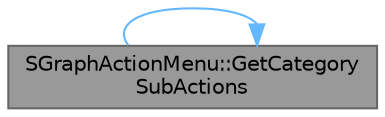 digraph "SGraphActionMenu::GetCategorySubActions"
{
 // INTERACTIVE_SVG=YES
 // LATEX_PDF_SIZE
  bgcolor="transparent";
  edge [fontname=Helvetica,fontsize=10,labelfontname=Helvetica,labelfontsize=10];
  node [fontname=Helvetica,fontsize=10,shape=box,height=0.2,width=0.4];
  rankdir="LR";
  Node1 [id="Node000001",label="SGraphActionMenu::GetCategory\lSubActions",height=0.2,width=0.4,color="gray40", fillcolor="grey60", style="filled", fontcolor="black",tooltip="Get category child actions for the passed in action."];
  Node1 -> Node1 [id="edge1_Node000001_Node000001",color="steelblue1",style="solid",tooltip=" "];
}
